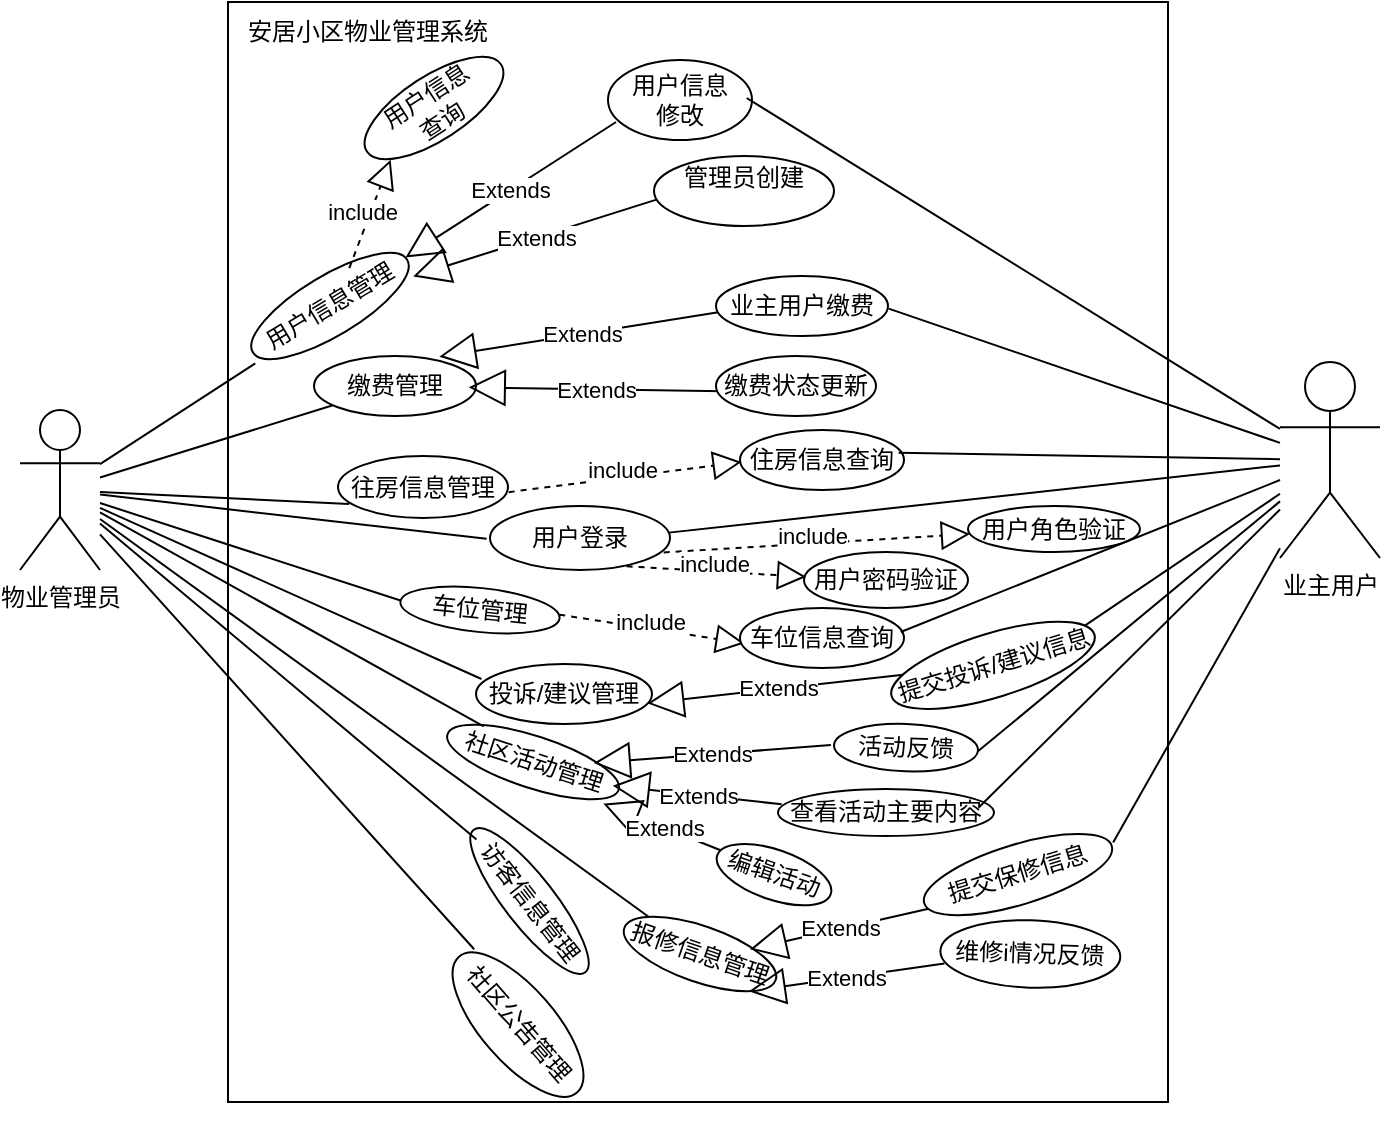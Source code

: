 <mxfile version="26.0.10" pages="4">
  <diagram id="FgQ8mwDGQy4oUYOdyk1N" name="第 1 页">
    <mxGraphModel dx="2283" dy="551" grid="1" gridSize="10" guides="1" tooltips="1" connect="0" arrows="0" fold="1" page="1" pageScale="1" pageWidth="827" pageHeight="1169" math="0" shadow="0">
      <root>
        <mxCell id="0" />
        <mxCell id="1" parent="0" />
        <mxCell id="V5HuqOW7GPtkK9C7n0fk-39" value="" style="rounded=0;whiteSpace=wrap;html=1;" parent="1" vertex="1">
          <mxGeometry x="44" y="123" width="470" height="550" as="geometry" />
        </mxCell>
        <mxCell id="Pu8cevD-rksi1UCSuTNd-2" value="用户信息管理" style="ellipse;whiteSpace=wrap;html=1;container=0;rotation=329;" parent="1" vertex="1">
          <mxGeometry x="50" y="260" width="90" height="30" as="geometry" />
        </mxCell>
        <mxCell id="Pu8cevD-rksi1UCSuTNd-4" value="往房信息管理" style="ellipse;whiteSpace=wrap;html=1;" parent="1" vertex="1">
          <mxGeometry x="99" y="350" width="85" height="31" as="geometry" />
        </mxCell>
        <mxCell id="Pu8cevD-rksi1UCSuTNd-6" value="投诉/建议管理" style="ellipse;whiteSpace=wrap;html=1;" parent="1" vertex="1">
          <mxGeometry x="168" y="454" width="88" height="30" as="geometry" />
        </mxCell>
        <mxCell id="Pu8cevD-rksi1UCSuTNd-8" value="车位管理" style="ellipse;whiteSpace=wrap;html=1;rotation=6;" parent="1" vertex="1">
          <mxGeometry x="130" y="416" width="80" height="22" as="geometry" />
        </mxCell>
        <mxCell id="Pu8cevD-rksi1UCSuTNd-10" value="社区活动管理" style="ellipse;whiteSpace=wrap;html=1;rotation=18;" parent="1" vertex="1">
          <mxGeometry x="151.55" y="490" width="90" height="26" as="geometry" />
        </mxCell>
        <mxCell id="Pu8cevD-rksi1UCSuTNd-16" value="报修信息管理" style="ellipse;whiteSpace=wrap;html=1;rotation=19;" parent="1" vertex="1">
          <mxGeometry x="240" y="585" width="80" height="28" as="geometry" />
        </mxCell>
        <mxCell id="Pu8cevD-rksi1UCSuTNd-17" value="社区公吿管理" style="ellipse;whiteSpace=wrap;html=1;rotation=49;" parent="1" vertex="1">
          <mxGeometry x="144" y="615.83" width="90" height="37" as="geometry" />
        </mxCell>
        <mxCell id="Pu8cevD-rksi1UCSuTNd-19" value="访客信息管理" style="ellipse;whiteSpace=wrap;html=1;rotation=52;" parent="1" vertex="1">
          <mxGeometry x="149.5" y="560" width="90.5" height="25" as="geometry" />
        </mxCell>
        <mxCell id="Pu8cevD-rksi1UCSuTNd-21" value="缴费管理" style="ellipse;whiteSpace=wrap;html=1;" parent="1" vertex="1">
          <mxGeometry x="87" y="300" width="81" height="30" as="geometry" />
        </mxCell>
        <mxCell id="TrmeK2xgH7zXm6A_ZlRM-1" value="业主用户" style="shape=umlActor;verticalLabelPosition=bottom;verticalAlign=top;html=1;outlineConnect=0;" parent="1" vertex="1">
          <mxGeometry x="570" y="303" width="50" height="98" as="geometry" />
        </mxCell>
        <mxCell id="TrmeK2xgH7zXm6A_ZlRM-5" value="物业管理员" style="shape=umlActor;verticalLabelPosition=bottom;verticalAlign=top;html=1;outlineConnect=0;" parent="1" vertex="1">
          <mxGeometry x="-60" y="327" width="40" height="80" as="geometry" />
        </mxCell>
        <mxCell id="TrmeK2xgH7zXm6A_ZlRM-7" value="" style="endArrow=none;html=1;rounded=0;entryX=-0.02;entryY=0.678;entryDx=0;entryDy=0;entryPerimeter=0;" parent="1" source="TrmeK2xgH7zXm6A_ZlRM-5" target="Pu8cevD-rksi1UCSuTNd-2" edge="1">
          <mxGeometry width="50" height="50" relative="1" as="geometry">
            <mxPoint x="30" y="387.505" as="sourcePoint" />
            <mxPoint x="143" y="282" as="targetPoint" />
          </mxGeometry>
        </mxCell>
        <mxCell id="TrmeK2xgH7zXm6A_ZlRM-8" value="" style="endArrow=none;html=1;rounded=0;" parent="1" source="TrmeK2xgH7zXm6A_ZlRM-5" target="Pu8cevD-rksi1UCSuTNd-21" edge="1">
          <mxGeometry width="50" height="50" relative="1" as="geometry">
            <mxPoint x="30" y="397.087" as="sourcePoint" />
            <mxPoint x="107" y="316" as="targetPoint" />
          </mxGeometry>
        </mxCell>
        <mxCell id="TrmeK2xgH7zXm6A_ZlRM-9" value="" style="endArrow=none;html=1;rounded=0;entryX=0.178;entryY=0.143;entryDx=0;entryDy=0;entryPerimeter=0;" parent="1" source="TrmeK2xgH7zXm6A_ZlRM-5" target="Pu8cevD-rksi1UCSuTNd-10" edge="1">
          <mxGeometry width="50" height="50" relative="1" as="geometry">
            <mxPoint x="30" y="407.176" as="sourcePoint" />
            <mxPoint x="117" y="326" as="targetPoint" />
          </mxGeometry>
        </mxCell>
        <mxCell id="TrmeK2xgH7zXm6A_ZlRM-10" value="" style="endArrow=none;html=1;rounded=0;entryX=0.066;entryY=0.775;entryDx=0;entryDy=0;entryPerimeter=0;" parent="1" source="TrmeK2xgH7zXm6A_ZlRM-5" target="Pu8cevD-rksi1UCSuTNd-4" edge="1">
          <mxGeometry width="50" height="50" relative="1" as="geometry">
            <mxPoint x="30" y="403" as="sourcePoint" />
            <mxPoint x="127" y="336" as="targetPoint" />
          </mxGeometry>
        </mxCell>
        <mxCell id="TrmeK2xgH7zXm6A_ZlRM-11" value="" style="endArrow=none;html=1;rounded=0;entryX=0;entryY=0.475;entryDx=0;entryDy=0;entryPerimeter=0;" parent="1" source="TrmeK2xgH7zXm6A_ZlRM-5" target="Pu8cevD-rksi1UCSuTNd-8" edge="1">
          <mxGeometry width="50" height="50" relative="1" as="geometry">
            <mxPoint x="30" y="408.905" as="sourcePoint" />
            <mxPoint x="137" y="346" as="targetPoint" />
          </mxGeometry>
        </mxCell>
        <mxCell id="TrmeK2xgH7zXm6A_ZlRM-12" value="" style="endArrow=none;html=1;rounded=0;" parent="1" source="TrmeK2xgH7zXm6A_ZlRM-5" target="Pu8cevD-rksi1UCSuTNd-16" edge="1">
          <mxGeometry width="50" height="50" relative="1" as="geometry">
            <mxPoint x="40" y="417" as="sourcePoint" />
            <mxPoint x="147" y="356" as="targetPoint" />
          </mxGeometry>
        </mxCell>
        <mxCell id="TrmeK2xgH7zXm6A_ZlRM-13" value="" style="endArrow=none;html=1;rounded=0;entryX=0.031;entryY=0.25;entryDx=0;entryDy=0;entryPerimeter=0;" parent="1" source="TrmeK2xgH7zXm6A_ZlRM-5" target="Pu8cevD-rksi1UCSuTNd-6" edge="1">
          <mxGeometry width="50" height="50" relative="1" as="geometry">
            <mxPoint x="30" y="410" as="sourcePoint" />
            <mxPoint x="157" y="366" as="targetPoint" />
          </mxGeometry>
        </mxCell>
        <mxCell id="TrmeK2xgH7zXm6A_ZlRM-15" value="" style="endArrow=none;html=1;rounded=0;entryX=0.052;entryY=0.578;entryDx=0;entryDy=0;entryPerimeter=0;" parent="1" source="TrmeK2xgH7zXm6A_ZlRM-5" target="Pu8cevD-rksi1UCSuTNd-19" edge="1">
          <mxGeometry width="50" height="50" relative="1" as="geometry">
            <mxPoint x="30" y="430.467" as="sourcePoint" />
            <mxPoint x="120" y="540" as="targetPoint" />
          </mxGeometry>
        </mxCell>
        <mxCell id="TrmeK2xgH7zXm6A_ZlRM-18" value="" style="endArrow=none;html=1;rounded=0;exitX=1.004;exitY=0.544;exitDx=0;exitDy=0;exitPerimeter=0;" parent="1" source="V5HuqOW7GPtkK9C7n0fk-7" target="TrmeK2xgH7zXm6A_ZlRM-1" edge="1">
          <mxGeometry width="50" height="50" relative="1" as="geometry">
            <mxPoint x="470" y="300" as="sourcePoint" />
            <mxPoint x="630" y="393" as="targetPoint" />
          </mxGeometry>
        </mxCell>
        <mxCell id="TrmeK2xgH7zXm6A_ZlRM-20" value="" style="endArrow=none;html=1;rounded=0;exitX=0.981;exitY=0.42;exitDx=0;exitDy=0;exitPerimeter=0;" parent="1" source="TrmeK2xgH7zXm6A_ZlRM-37" target="TrmeK2xgH7zXm6A_ZlRM-1" edge="1">
          <mxGeometry width="50" height="50" relative="1" as="geometry">
            <mxPoint x="490" y="400" as="sourcePoint" />
            <mxPoint x="650" y="413" as="targetPoint" />
          </mxGeometry>
        </mxCell>
        <mxCell id="TrmeK2xgH7zXm6A_ZlRM-21" value="" style="endArrow=none;html=1;rounded=0;exitX=0.986;exitY=0.563;exitDx=0;exitDy=0;exitPerimeter=0;" parent="1" source="V5HuqOW7GPtkK9C7n0fk-24" target="TrmeK2xgH7zXm6A_ZlRM-1" edge="1">
          <mxGeometry width="50" height="50" relative="1" as="geometry">
            <mxPoint x="510" y="480" as="sourcePoint" />
            <mxPoint x="660" y="423" as="targetPoint" />
          </mxGeometry>
        </mxCell>
        <mxCell id="TrmeK2xgH7zXm6A_ZlRM-30" value="用户信息&lt;div&gt;查询&lt;/div&gt;" style="ellipse;whiteSpace=wrap;html=1;rotation=327;" parent="1" vertex="1">
          <mxGeometry x="107" y="160" width="80" height="32" as="geometry" />
        </mxCell>
        <mxCell id="TrmeK2xgH7zXm6A_ZlRM-32" value="用户信息&lt;br&gt;&lt;div&gt;&lt;span style=&quot;color: rgba(0, 0, 0, 0); font-family: monospace; font-size: 0px; text-align: start; text-wrap-mode: nowrap; background-color: transparent;&quot;&gt;%3CmxGraphModel%3E%3Croot%3E%3CmxCell%20id%3D%220%22%2F%3E%3CmxCell%20id%3D%221%22%20parent%3D%220%22%2F%3E%3CmxCell%20id%3D%222%22%20value%3D%22%22%20style%3D%22ellipse%3BwhiteSpace%3Dwrap%3Bhtml%3D1%3B%22%20vertex%3D%221%22%20parent%3D%221%22%3E%3CmxGeometry%20x%3D%22258%22%20y%3D%22-30%22%20width%3D%2272%22%20height%3D%2240%22%20as%3D%22geometry%22%2F%3E%3C%2FmxCell%3E%3C%2Froot%3E%3C%2FmxGraphModel%3&lt;/span&gt;修改&lt;/div&gt;" style="ellipse;whiteSpace=wrap;html=1;" parent="1" vertex="1">
          <mxGeometry x="234" y="152" width="72" height="40" as="geometry" />
        </mxCell>
        <mxCell id="TrmeK2xgH7zXm6A_ZlRM-33" value="管理员创建&lt;br&gt;&lt;div&gt;&lt;span style=&quot;color: rgba(0, 0, 0, 0); font-family: monospace; font-size: 0px; text-align: start; text-wrap-mode: nowrap; background-color: transparent;&quot;&gt;%3CmxGraphModel%3E%3Croot%3E%3CmxCell%20id%3D%220%22%2F%3E%3CmxCell%20id%3D%221%22%20parent%3D%220%22%2F%3E%3CmxCell%20id%3D%222%22%20value%3D%22%22%20style%3D%22ellipse%3BwhiteSpace%3Dwrap%3Bhtml%3D1%3B%22%20vertex%3D%221%22%20parent%3D%221%22%3E%3CmxGeometry%20x%3D%22258%22%20y%3D%22-30%22%20width%3D%2272%22%20height%3D%2240%22%20as%3D%22geometry%22%2F%3E%3C%2FmxCell%3E%3C%2Froot%3E%3C%2FmxGraphModel%3E&lt;/span&gt;&lt;/div&gt;" style="ellipse;whiteSpace=wrap;html=1;" parent="1" vertex="1">
          <mxGeometry x="257" y="200" width="90" height="35" as="geometry" />
        </mxCell>
        <mxCell id="TrmeK2xgH7zXm6A_ZlRM-36" value="" style="endArrow=none;html=1;rounded=0;exitX=0.024;exitY=0.278;exitDx=0;exitDy=0;exitPerimeter=0;" parent="1" source="Pu8cevD-rksi1UCSuTNd-17" target="TrmeK2xgH7zXm6A_ZlRM-5" edge="1">
          <mxGeometry width="50" height="50" relative="1" as="geometry">
            <mxPoint x="70" y="508" as="sourcePoint" />
            <mxPoint x="10" y="470" as="targetPoint" />
          </mxGeometry>
        </mxCell>
        <mxCell id="TrmeK2xgH7zXm6A_ZlRM-37" value="用户登录" style="ellipse;whiteSpace=wrap;html=1;" parent="1" vertex="1">
          <mxGeometry x="175" y="375" width="90" height="32" as="geometry" />
        </mxCell>
        <mxCell id="TrmeK2xgH7zXm6A_ZlRM-38" value="" style="endArrow=none;html=1;rounded=0;entryX=-0.019;entryY=0.513;entryDx=0;entryDy=0;entryPerimeter=0;" parent="1" source="TrmeK2xgH7zXm6A_ZlRM-5" target="TrmeK2xgH7zXm6A_ZlRM-37" edge="1">
          <mxGeometry width="50" height="50" relative="1" as="geometry">
            <mxPoint x="380" y="380" as="sourcePoint" />
            <mxPoint x="430" y="330" as="targetPoint" />
          </mxGeometry>
        </mxCell>
        <mxCell id="TrmeK2xgH7zXm6A_ZlRM-40" value="Extends" style="endArrow=block;endSize=16;endFill=0;html=1;rounded=0;entryX=0.774;entryY=0.011;entryDx=0;entryDy=0;entryPerimeter=0;exitX=0.05;exitY=0.589;exitDx=0;exitDy=0;exitPerimeter=0;" parent="1" source="V5HuqOW7GPtkK9C7n0fk-7" target="Pu8cevD-rksi1UCSuTNd-21" edge="1">
          <mxGeometry width="160" relative="1" as="geometry">
            <mxPoint x="240" y="280" as="sourcePoint" />
            <mxPoint x="369.68" y="297" as="targetPoint" />
            <Array as="points" />
          </mxGeometry>
        </mxCell>
        <mxCell id="V5HuqOW7GPtkK9C7n0fk-1" value="Extends" style="endArrow=block;endSize=16;endFill=0;html=1;rounded=0;exitX=0.018;exitY=0.619;exitDx=0;exitDy=0;exitPerimeter=0;entryX=0.981;entryY=0.792;entryDx=0;entryDy=0;entryPerimeter=0;" parent="1" source="TrmeK2xgH7zXm6A_ZlRM-33" target="Pu8cevD-rksi1UCSuTNd-2" edge="1">
          <mxGeometry width="160" relative="1" as="geometry">
            <mxPoint x="210" y="360" as="sourcePoint" />
            <mxPoint x="370" y="360" as="targetPoint" />
          </mxGeometry>
        </mxCell>
        <mxCell id="V5HuqOW7GPtkK9C7n0fk-2" value="Extends" style="endArrow=block;endSize=16;endFill=0;html=1;rounded=0;exitX=0.056;exitY=0.775;exitDx=0;exitDy=0;exitPerimeter=0;" parent="1" source="TrmeK2xgH7zXm6A_ZlRM-32" target="Pu8cevD-rksi1UCSuTNd-2" edge="1">
          <mxGeometry width="160" relative="1" as="geometry">
            <mxPoint x="294" y="240" as="sourcePoint" />
            <mxPoint x="194" y="250" as="targetPoint" />
          </mxGeometry>
        </mxCell>
        <mxCell id="V5HuqOW7GPtkK9C7n0fk-3" value="" style="endArrow=block;dashed=1;endFill=0;endSize=12;html=1;rounded=0;exitX=0.7;exitY=0.125;exitDx=0;exitDy=0;exitPerimeter=0;entryX=0.097;entryY=0.808;entryDx=0;entryDy=0;entryPerimeter=0;" parent="1" source="Pu8cevD-rksi1UCSuTNd-2" target="TrmeK2xgH7zXm6A_ZlRM-30" edge="1">
          <mxGeometry width="160" relative="1" as="geometry">
            <mxPoint x="290" y="360" as="sourcePoint" />
            <mxPoint x="450" y="360" as="targetPoint" />
          </mxGeometry>
        </mxCell>
        <mxCell id="V5HuqOW7GPtkK9C7n0fk-4" value="include" style="edgeLabel;html=1;align=center;verticalAlign=middle;resizable=0;points=[];" parent="V5HuqOW7GPtkK9C7n0fk-3" vertex="1" connectable="0">
          <mxGeometry x="-0.027" y="4" relative="1" as="geometry">
            <mxPoint as="offset" />
          </mxGeometry>
        </mxCell>
        <mxCell id="V5HuqOW7GPtkK9C7n0fk-5" value="Extends" style="endArrow=block;endSize=16;endFill=0;html=1;rounded=0;exitX=0.046;exitY=0.589;exitDx=0;exitDy=0;exitPerimeter=0;entryX=0.955;entryY=0.522;entryDx=0;entryDy=0;entryPerimeter=0;" parent="1" source="V5HuqOW7GPtkK9C7n0fk-6" target="Pu8cevD-rksi1UCSuTNd-21" edge="1">
          <mxGeometry width="160" relative="1" as="geometry">
            <mxPoint x="269" y="317" as="sourcePoint" />
            <mxPoint x="380" y="330" as="targetPoint" />
            <Array as="points" />
          </mxGeometry>
        </mxCell>
        <mxCell id="V5HuqOW7GPtkK9C7n0fk-6" value="缴费状态更新" style="ellipse;whiteSpace=wrap;html=1;" parent="1" vertex="1">
          <mxGeometry x="288" y="300" width="80" height="30" as="geometry" />
        </mxCell>
        <mxCell id="V5HuqOW7GPtkK9C7n0fk-7" value="业主用户缴费" style="ellipse;whiteSpace=wrap;html=1;" parent="1" vertex="1">
          <mxGeometry x="288" y="260" width="86" height="30" as="geometry" />
        </mxCell>
        <mxCell id="V5HuqOW7GPtkK9C7n0fk-9" value="住房信息查询" style="ellipse;whiteSpace=wrap;html=1;" parent="1" vertex="1">
          <mxGeometry x="300" y="337" width="82" height="30" as="geometry" />
        </mxCell>
        <mxCell id="V5HuqOW7GPtkK9C7n0fk-10" value="" style="endArrow=block;dashed=1;endFill=0;endSize=12;html=1;rounded=0;exitX=1.004;exitY=0.583;exitDx=0;exitDy=0;exitPerimeter=0;entryX=0.01;entryY=0.533;entryDx=0;entryDy=0;entryPerimeter=0;" parent="1" source="Pu8cevD-rksi1UCSuTNd-4" target="V5HuqOW7GPtkK9C7n0fk-9" edge="1">
          <mxGeometry width="160" relative="1" as="geometry">
            <mxPoint x="179" y="255" as="sourcePoint" />
            <mxPoint x="249" y="182" as="targetPoint" />
          </mxGeometry>
        </mxCell>
        <mxCell id="V5HuqOW7GPtkK9C7n0fk-11" value="include" style="edgeLabel;html=1;align=center;verticalAlign=middle;resizable=0;points=[];" parent="V5HuqOW7GPtkK9C7n0fk-10" vertex="1" connectable="0">
          <mxGeometry x="-0.027" y="4" relative="1" as="geometry">
            <mxPoint as="offset" />
          </mxGeometry>
        </mxCell>
        <mxCell id="V5HuqOW7GPtkK9C7n0fk-12" value="" style="endArrow=block;dashed=1;endFill=0;endSize=12;html=1;rounded=0;exitX=0.965;exitY=0.725;exitDx=0;exitDy=0;exitPerimeter=0;" parent="1" source="TrmeK2xgH7zXm6A_ZlRM-37" target="V5HuqOW7GPtkK9C7n0fk-14" edge="1">
          <mxGeometry width="160" relative="1" as="geometry">
            <mxPoint x="320" y="370" as="sourcePoint" />
            <mxPoint x="370" y="480" as="targetPoint" />
          </mxGeometry>
        </mxCell>
        <mxCell id="V5HuqOW7GPtkK9C7n0fk-13" value="include" style="edgeLabel;html=1;align=center;verticalAlign=middle;resizable=0;points=[];" parent="V5HuqOW7GPtkK9C7n0fk-12" vertex="1" connectable="0">
          <mxGeometry x="-0.027" y="4" relative="1" as="geometry">
            <mxPoint as="offset" />
          </mxGeometry>
        </mxCell>
        <mxCell id="V5HuqOW7GPtkK9C7n0fk-14" value="用户角色验证" style="ellipse;whiteSpace=wrap;html=1;" parent="1" vertex="1">
          <mxGeometry x="414" y="375" width="86" height="23" as="geometry" />
        </mxCell>
        <mxCell id="V5HuqOW7GPtkK9C7n0fk-15" value="用户密码验证" style="ellipse;whiteSpace=wrap;html=1;" parent="1" vertex="1">
          <mxGeometry x="332" y="398" width="82" height="28" as="geometry" />
        </mxCell>
        <mxCell id="V5HuqOW7GPtkK9C7n0fk-16" value="" style="endArrow=block;dashed=1;endFill=0;endSize=12;html=1;rounded=0;exitX=0.759;exitY=0.942;exitDx=0;exitDy=0;exitPerimeter=0;entryX=0.013;entryY=0.444;entryDx=0;entryDy=0;entryPerimeter=0;" parent="1" source="TrmeK2xgH7zXm6A_ZlRM-37" target="V5HuqOW7GPtkK9C7n0fk-15" edge="1">
          <mxGeometry width="160" relative="1" as="geometry">
            <mxPoint x="378" y="407" as="sourcePoint" />
            <mxPoint x="400" y="460" as="targetPoint" />
          </mxGeometry>
        </mxCell>
        <mxCell id="V5HuqOW7GPtkK9C7n0fk-17" value="include" style="edgeLabel;html=1;align=center;verticalAlign=middle;resizable=0;points=[];" parent="V5HuqOW7GPtkK9C7n0fk-16" vertex="1" connectable="0">
          <mxGeometry x="-0.027" y="4" relative="1" as="geometry">
            <mxPoint as="offset" />
          </mxGeometry>
        </mxCell>
        <mxCell id="V5HuqOW7GPtkK9C7n0fk-18" value="" style="endArrow=none;html=1;rounded=0;exitX=0.963;exitY=0.475;exitDx=0;exitDy=0;exitPerimeter=0;" parent="1" source="TrmeK2xgH7zXm6A_ZlRM-32" target="TrmeK2xgH7zXm6A_ZlRM-1" edge="1">
          <mxGeometry width="50" height="50" relative="1" as="geometry">
            <mxPoint x="350" y="340" as="sourcePoint" />
            <mxPoint x="400" y="290" as="targetPoint" />
          </mxGeometry>
        </mxCell>
        <mxCell id="V5HuqOW7GPtkK9C7n0fk-19" value="Extends" style="endArrow=block;endSize=16;endFill=0;html=1;rounded=0;entryX=0.942;entryY=0.843;entryDx=0;entryDy=0;entryPerimeter=0;exitX=0.064;exitY=0.392;exitDx=0;exitDy=0;exitPerimeter=0;" parent="1" source="V5HuqOW7GPtkK9C7n0fk-20" target="Pu8cevD-rksi1UCSuTNd-10" edge="1">
          <mxGeometry width="160" relative="1" as="geometry">
            <mxPoint x="310" y="550" as="sourcePoint" />
            <mxPoint x="162" y="326" as="targetPoint" />
            <Array as="points" />
          </mxGeometry>
        </mxCell>
        <mxCell id="V5HuqOW7GPtkK9C7n0fk-20" value="编辑活动" style="ellipse;whiteSpace=wrap;html=1;rotation=19;" parent="1" vertex="1">
          <mxGeometry x="287" y="546.83" width="60" height="25" as="geometry" />
        </mxCell>
        <mxCell id="V5HuqOW7GPtkK9C7n0fk-21" value="Extends" style="endArrow=block;endSize=16;endFill=0;html=1;rounded=0;entryX=0.962;entryY=0.462;entryDx=0;entryDy=0;entryPerimeter=0;exitX=0.017;exitY=0.325;exitDx=0;exitDy=0;exitPerimeter=0;" parent="1" source="V5HuqOW7GPtkK9C7n0fk-22" target="Pu8cevD-rksi1UCSuTNd-10" edge="1">
          <mxGeometry width="160" relative="1" as="geometry">
            <mxPoint x="310" y="572" as="sourcePoint" />
            <mxPoint x="234" y="597" as="targetPoint" />
            <Array as="points" />
          </mxGeometry>
        </mxCell>
        <mxCell id="V5HuqOW7GPtkK9C7n0fk-22" value="查看活动主要内容" style="ellipse;whiteSpace=wrap;html=1;" parent="1" vertex="1">
          <mxGeometry x="319" y="516.5" width="108" height="23.5" as="geometry" />
        </mxCell>
        <mxCell id="V5HuqOW7GPtkK9C7n0fk-23" value="Extends" style="endArrow=block;endSize=16;endFill=0;html=1;rounded=0;entryX=0.822;entryY=0.159;entryDx=0;entryDy=0;entryPerimeter=0;exitX=-0.022;exitY=0.5;exitDx=0;exitDy=0;exitPerimeter=0;" parent="1" source="V5HuqOW7GPtkK9C7n0fk-24" target="Pu8cevD-rksi1UCSuTNd-10" edge="1">
          <mxGeometry width="160" relative="1" as="geometry">
            <mxPoint x="330" y="550" as="sourcePoint" />
            <mxPoint x="241" y="582" as="targetPoint" />
            <Array as="points" />
          </mxGeometry>
        </mxCell>
        <mxCell id="V5HuqOW7GPtkK9C7n0fk-24" value="活动反馈" style="ellipse;whiteSpace=wrap;html=1;rotation=2;" parent="1" vertex="1">
          <mxGeometry x="347" y="484" width="72" height="23.67" as="geometry" />
        </mxCell>
        <mxCell id="V5HuqOW7GPtkK9C7n0fk-25" value="" style="endArrow=none;html=1;rounded=0;exitX=0.967;exitY=0.378;exitDx=0;exitDy=0;exitPerimeter=0;" parent="1" source="V5HuqOW7GPtkK9C7n0fk-9" target="TrmeK2xgH7zXm6A_ZlRM-1" edge="1">
          <mxGeometry width="50" height="50" relative="1" as="geometry">
            <mxPoint x="338" y="286" as="sourcePoint" />
            <mxPoint x="690" y="406" as="targetPoint" />
          </mxGeometry>
        </mxCell>
        <mxCell id="V5HuqOW7GPtkK9C7n0fk-26" value="" style="endArrow=block;dashed=1;endFill=0;endSize=12;html=1;rounded=0;exitX=0.996;exitY=0.417;exitDx=0;exitDy=0;exitPerimeter=0;entryX=0.028;entryY=0.589;entryDx=0;entryDy=0;entryPerimeter=0;" parent="1" source="Pu8cevD-rksi1UCSuTNd-8" target="V5HuqOW7GPtkK9C7n0fk-28" edge="1">
          <mxGeometry width="160" relative="1" as="geometry">
            <mxPoint x="194" y="378" as="sourcePoint" />
            <mxPoint x="272" y="430" as="targetPoint" />
          </mxGeometry>
        </mxCell>
        <mxCell id="V5HuqOW7GPtkK9C7n0fk-27" value="include" style="edgeLabel;html=1;align=center;verticalAlign=middle;resizable=0;points=[];" parent="V5HuqOW7GPtkK9C7n0fk-26" vertex="1" connectable="0">
          <mxGeometry x="-0.027" y="4" relative="1" as="geometry">
            <mxPoint as="offset" />
          </mxGeometry>
        </mxCell>
        <mxCell id="V5HuqOW7GPtkK9C7n0fk-28" value="车位信息查询" style="ellipse;whiteSpace=wrap;html=1;" parent="1" vertex="1">
          <mxGeometry x="300" y="426" width="82" height="30" as="geometry" />
        </mxCell>
        <mxCell id="V5HuqOW7GPtkK9C7n0fk-29" value="" style="endArrow=none;html=1;rounded=0;exitX=0.98;exitY=0.4;exitDx=0;exitDy=0;exitPerimeter=0;" parent="1" source="V5HuqOW7GPtkK9C7n0fk-28" target="TrmeK2xgH7zXm6A_ZlRM-1" edge="1">
          <mxGeometry width="50" height="50" relative="1" as="geometry">
            <mxPoint x="380" y="440" as="sourcePoint" />
            <mxPoint x="400" y="400" as="targetPoint" />
          </mxGeometry>
        </mxCell>
        <mxCell id="V5HuqOW7GPtkK9C7n0fk-30" value="Extends" style="endArrow=block;endSize=16;endFill=0;html=1;rounded=0;entryX=0.973;entryY=0.656;entryDx=0;entryDy=0;entryPerimeter=0;exitX=0.103;exitY=0.244;exitDx=0;exitDy=0;exitPerimeter=0;" parent="1" source="V5HuqOW7GPtkK9C7n0fk-31" target="Pu8cevD-rksi1UCSuTNd-6" edge="1">
          <mxGeometry x="-0.007" width="160" relative="1" as="geometry">
            <mxPoint x="360" y="484" as="sourcePoint" />
            <mxPoint x="162" y="326" as="targetPoint" />
            <Array as="points" />
            <mxPoint as="offset" />
          </mxGeometry>
        </mxCell>
        <mxCell id="V5HuqOW7GPtkK9C7n0fk-31" value="提交投诉/建议信息" style="ellipse;whiteSpace=wrap;html=1;rotation=343;" parent="1" vertex="1">
          <mxGeometry x="373.5" y="438.67" width="106" height="32" as="geometry" />
        </mxCell>
        <mxCell id="V5HuqOW7GPtkK9C7n0fk-32" value="" style="endArrow=none;html=1;rounded=0;exitX=0.969;exitY=0.327;exitDx=0;exitDy=0;exitPerimeter=0;" parent="1" source="V5HuqOW7GPtkK9C7n0fk-31" target="TrmeK2xgH7zXm6A_ZlRM-1" edge="1">
          <mxGeometry width="50" height="50" relative="1" as="geometry">
            <mxPoint x="350" y="440" as="sourcePoint" />
            <mxPoint x="400" y="390" as="targetPoint" />
          </mxGeometry>
        </mxCell>
        <mxCell id="V5HuqOW7GPtkK9C7n0fk-33" value="Extends" style="endArrow=block;endSize=16;endFill=0;html=1;rounded=0;entryX=0.786;entryY=0.131;entryDx=0;entryDy=0;entryPerimeter=0;exitX=0.013;exitY=0.607;exitDx=0;exitDy=0;exitPerimeter=0;" parent="1" source="V5HuqOW7GPtkK9C7n0fk-34" target="Pu8cevD-rksi1UCSuTNd-16" edge="1">
          <mxGeometry x="-0.007" width="160" relative="1" as="geometry">
            <mxPoint x="420" y="610" as="sourcePoint" />
            <mxPoint x="264" y="484" as="targetPoint" />
            <Array as="points" />
            <mxPoint as="offset" />
          </mxGeometry>
        </mxCell>
        <mxCell id="V5HuqOW7GPtkK9C7n0fk-34" value="提交保修信息" style="ellipse;whiteSpace=wrap;html=1;rotation=343;" parent="1" vertex="1">
          <mxGeometry x="390" y="544.33" width="98" height="30" as="geometry" />
        </mxCell>
        <mxCell id="V5HuqOW7GPtkK9C7n0fk-35" value="" style="endArrow=none;html=1;rounded=0;exitX=1.012;exitY=0.451;exitDx=0;exitDy=0;exitPerimeter=0;" parent="1" source="V5HuqOW7GPtkK9C7n0fk-34" target="TrmeK2xgH7zXm6A_ZlRM-1" edge="1">
          <mxGeometry width="50" height="50" relative="1" as="geometry">
            <mxPoint x="350" y="580" as="sourcePoint" />
            <mxPoint x="400" y="530" as="targetPoint" />
          </mxGeometry>
        </mxCell>
        <mxCell id="V5HuqOW7GPtkK9C7n0fk-36" value="" style="endArrow=none;html=1;rounded=0;exitX=0.928;exitY=0.4;exitDx=0;exitDy=0;exitPerimeter=0;" parent="1" source="V5HuqOW7GPtkK9C7n0fk-22" target="TrmeK2xgH7zXm6A_ZlRM-1" edge="1">
          <mxGeometry width="50" height="50" relative="1" as="geometry">
            <mxPoint x="441" y="520" as="sourcePoint" />
            <mxPoint x="630" y="369" as="targetPoint" />
          </mxGeometry>
        </mxCell>
        <mxCell id="V5HuqOW7GPtkK9C7n0fk-37" value="Extends" style="endArrow=block;endSize=16;endFill=0;html=1;rounded=0;entryX=0.864;entryY=0.847;entryDx=0;entryDy=0;entryPerimeter=0;exitX=0.025;exitY=0.684;exitDx=0;exitDy=0;exitPerimeter=0;" parent="1" source="V5HuqOW7GPtkK9C7n0fk-38" target="Pu8cevD-rksi1UCSuTNd-16" edge="1">
          <mxGeometry width="160" relative="1" as="geometry">
            <mxPoint x="390" y="620" as="sourcePoint" />
            <mxPoint x="237" y="514" as="targetPoint" />
            <Array as="points" />
          </mxGeometry>
        </mxCell>
        <mxCell id="V5HuqOW7GPtkK9C7n0fk-38" value="维修i情况反馈" style="ellipse;whiteSpace=wrap;html=1;rotation=2;" parent="1" vertex="1">
          <mxGeometry x="400.17" y="582.16" width="90" height="33.67" as="geometry" />
        </mxCell>
        <mxCell id="V5HuqOW7GPtkK9C7n0fk-40" value="安居小区物业管理系统" style="text;html=1;align=center;verticalAlign=middle;whiteSpace=wrap;rounded=0;" parent="1" vertex="1">
          <mxGeometry x="44" y="123" width="140" height="30" as="geometry" />
        </mxCell>
      </root>
    </mxGraphModel>
  </diagram>
  <diagram id="pevYXZwzN4fcCIlQnqPq" name="第 2 页">
    <mxGraphModel dx="925" dy="551" grid="1" gridSize="10" guides="1" tooltips="1" connect="1" arrows="1" fold="1" page="1" pageScale="1" pageWidth="827" pageHeight="1169" math="0" shadow="0">
      <root>
        <mxCell id="0" />
        <mxCell id="1" parent="0" />
        <mxCell id="2PUcqxX1mQVN-BTNLp6p-2" value="" style="rounded=1;whiteSpace=wrap;html=1;strokeWidth=1;glass=0;fillColor=#fff2cc;strokeColor=#d6b656;" parent="1" vertex="1">
          <mxGeometry x="40" y="150" width="770" height="770" as="geometry" />
        </mxCell>
        <mxCell id="2PUcqxX1mQVN-BTNLp6p-3" value="" style="rounded=1;whiteSpace=wrap;html=1;fillColor=#dae8fc;strokeColor=#6c8ebf;align=right;" parent="1" vertex="1">
          <mxGeometry x="80" y="780" width="690" height="100" as="geometry" />
        </mxCell>
        <mxCell id="2PUcqxX1mQVN-BTNLp6p-4" value="&lt;b style=&quot;forced-color-adjust: none; font-family: Helvetica; font-size: 21px; font-style: normal; font-variant-ligatures: normal; font-variant-caps: normal; letter-spacing: normal; orphans: 2; text-align: center; text-indent: 0px; text-transform: none; widows: 2; word-spacing: 0px; -webkit-text-stroke-width: 0px; white-space: normal; text-decoration-thickness: initial; text-decoration-style: initial; text-decoration-color: initial;&quot;&gt;windows11&lt;/b&gt;" style="rounded=1;whiteSpace=wrap;html=1;fillColor=#d5e8d4;strokeColor=#82b366;fontColor=default;labelBackgroundColor=none;" parent="1" vertex="1">
          <mxGeometry x="90" y="820" width="120" height="50" as="geometry" />
        </mxCell>
        <mxCell id="2PUcqxX1mQVN-BTNLp6p-5" value="&lt;b style=&quot;forced-color-adjust: none; color: rgb(0, 0, 0); font-family: Helvetica; font-size: 21px; font-style: normal; font-variant-ligatures: normal; font-variant-caps: normal; letter-spacing: normal; orphans: 2; text-align: center; text-indent: 0px; text-transform: none; widows: 2; word-spacing: 0px; -webkit-text-stroke-width: 0px; white-space: normal; text-decoration-thickness: initial; text-decoration-style: initial; text-decoration-color: initial;&quot;&gt;jdk1.8&lt;/b&gt;" style="rounded=1;whiteSpace=wrap;html=1;fillColor=#d5e8d4;strokeColor=#82b366;labelBackgroundColor=none;" parent="1" vertex="1">
          <mxGeometry x="230" y="820" width="100" height="50" as="geometry" />
        </mxCell>
        <mxCell id="2PUcqxX1mQVN-BTNLp6p-7" value="&lt;b style=&quot;font-size: 21px;&quot;&gt;SpringBoot3&lt;/b&gt;" style="rounded=1;whiteSpace=wrap;html=1;fillColor=#d5e8d4;strokeColor=#82b366;" parent="1" vertex="1">
          <mxGeometry x="349" y="820" width="141" height="50" as="geometry" />
        </mxCell>
        <mxCell id="2PUcqxX1mQVN-BTNLp6p-8" value="&lt;span style=&quot;font-size: 21px;&quot;&gt;&lt;b&gt;vue2&lt;/b&gt;&lt;/span&gt;" style="rounded=1;whiteSpace=wrap;html=1;fillColor=#d5e8d4;strokeColor=#82b366;" parent="1" vertex="1">
          <mxGeometry x="500" y="820" width="130" height="50" as="geometry" />
        </mxCell>
        <mxCell id="2PUcqxX1mQVN-BTNLp6p-11" value="&lt;span style=&quot;font-size: 21px;&quot;&gt;&lt;b&gt;nodejs&lt;/b&gt;&lt;/span&gt;" style="rounded=1;whiteSpace=wrap;html=1;fillColor=#d5e8d4;strokeColor=#82b366;" parent="1" vertex="1">
          <mxGeometry x="640" y="820" width="110" height="50" as="geometry" />
        </mxCell>
        <mxCell id="2PUcqxX1mQVN-BTNLp6p-12" value="&lt;b&gt;&lt;font style=&quot;font-size: 21px;&quot;&gt;运行环境&lt;/font&gt;&lt;/b&gt;" style="text;html=1;align=center;verticalAlign=middle;whiteSpace=wrap;rounded=0;" parent="1" vertex="1">
          <mxGeometry x="329" y="790" width="171" height="30" as="geometry" />
        </mxCell>
        <mxCell id="2PUcqxX1mQVN-BTNLp6p-13" value="" style="rounded=1;whiteSpace=wrap;html=1;fillColor=#dae8fc;strokeColor=#6c8ebf;align=right;" parent="1" vertex="1">
          <mxGeometry x="80" y="660" width="690" height="100" as="geometry" />
        </mxCell>
        <mxCell id="2PUcqxX1mQVN-BTNLp6p-14" value="&lt;span style=&quot;font-size: 21px;&quot;&gt;&lt;b&gt;数据库&lt;/b&gt;&lt;/span&gt;" style="text;html=1;align=center;verticalAlign=middle;whiteSpace=wrap;rounded=0;" parent="1" vertex="1">
          <mxGeometry x="328" y="660" width="171" height="30" as="geometry" />
        </mxCell>
        <mxCell id="2PUcqxX1mQVN-BTNLp6p-15" value="&lt;b&gt;&lt;font style=&quot;font-size: 16px;&quot;&gt;MySQL&lt;/font&gt;&lt;/b&gt;" style="strokeWidth=2;html=1;shape=mxgraph.flowchart.direct_data;whiteSpace=wrap;fillColor=#f8cecc;strokeColor=#b85450;" parent="1" vertex="1">
          <mxGeometry x="350" y="690" width="130" height="60" as="geometry" />
        </mxCell>
        <mxCell id="2PUcqxX1mQVN-BTNLp6p-17" value="" style="rounded=1;whiteSpace=wrap;html=1;fillColor=#dae8fc;strokeColor=#6c8ebf;align=right;" parent="1" vertex="1">
          <mxGeometry x="80" y="535" width="690" height="100" as="geometry" />
        </mxCell>
        <mxCell id="2PUcqxX1mQVN-BTNLp6p-18" value="&lt;span style=&quot;font-size: 21px;&quot;&gt;&lt;b&gt;数据层&lt;/b&gt;&lt;/span&gt;" style="text;html=1;align=center;verticalAlign=middle;whiteSpace=wrap;rounded=0;" parent="1" vertex="1">
          <mxGeometry x="328" y="535" width="171" height="30" as="geometry" />
        </mxCell>
      </root>
    </mxGraphModel>
  </diagram>
  <diagram id="QnoTzhfCDvD9vIIeVuJ7" name="第 3 页">
    <mxGraphModel grid="1" page="1" gridSize="10" guides="1" tooltips="1" connect="1" arrows="1" fold="1" pageScale="1" pageWidth="827" pageHeight="1169" math="0" shadow="0">
      <root>
        <mxCell id="0" />
        <mxCell id="1" parent="0" />
        <mxCell id="wR9wnaRVVI9A08VXIo4m-4" style="edgeStyle=orthogonalEdgeStyle;rounded=0;orthogonalLoop=1;jettySize=auto;html=1;exitX=0.5;exitY=1;exitDx=0;exitDy=0;entryX=0.5;entryY=0;entryDx=0;entryDy=0;" parent="1" source="wR9wnaRVVI9A08VXIo4m-2" target="wR9wnaRVVI9A08VXIo4m-19" edge="1">
          <mxGeometry relative="1" as="geometry">
            <mxPoint x="413" y="190" as="targetPoint" />
            <mxPoint x="348" y="140" as="sourcePoint" />
          </mxGeometry>
        </mxCell>
        <mxCell id="wR9wnaRVVI9A08VXIo4m-6" style="edgeStyle=orthogonalEdgeStyle;rounded=0;orthogonalLoop=1;jettySize=auto;html=1;exitX=0.5;exitY=1;exitDx=0;exitDy=0;" parent="1" source="wR9wnaRVVI9A08VXIo4m-2" edge="1">
          <mxGeometry relative="1" as="geometry">
            <mxPoint x="345" y="190" as="targetPoint" />
            <Array as="points">
              <mxPoint x="414" y="150" />
              <mxPoint x="346" y="150" />
            </Array>
          </mxGeometry>
        </mxCell>
        <mxCell id="wR9wnaRVVI9A08VXIo4m-7" style="edgeStyle=orthogonalEdgeStyle;rounded=0;orthogonalLoop=1;jettySize=auto;html=1;exitX=0.5;exitY=1;exitDx=0;exitDy=0;entryX=0.5;entryY=0;entryDx=0;entryDy=0;" parent="1" source="wR9wnaRVVI9A08VXIo4m-2" target="wR9wnaRVVI9A08VXIo4m-20" edge="1">
          <mxGeometry relative="1" as="geometry">
            <mxPoint x="480" y="190" as="targetPoint" />
          </mxGeometry>
        </mxCell>
        <mxCell id="wR9wnaRVVI9A08VXIo4m-8" style="edgeStyle=orthogonalEdgeStyle;rounded=0;orthogonalLoop=1;jettySize=auto;html=1;exitX=0.5;exitY=1;exitDx=0;exitDy=0;entryX=0.5;entryY=0;entryDx=0;entryDy=0;" parent="1" source="wR9wnaRVVI9A08VXIo4m-2" target="wR9wnaRVVI9A08VXIo4m-17" edge="1">
          <mxGeometry relative="1" as="geometry">
            <mxPoint x="210" y="190" as="targetPoint" />
          </mxGeometry>
        </mxCell>
        <mxCell id="wR9wnaRVVI9A08VXIo4m-9" style="edgeStyle=orthogonalEdgeStyle;rounded=0;orthogonalLoop=1;jettySize=auto;html=1;exitX=0.5;exitY=1;exitDx=0;exitDy=0;entryX=0.5;entryY=0;entryDx=0;entryDy=0;" parent="1" source="wR9wnaRVVI9A08VXIo4m-2" target="wR9wnaRVVI9A08VXIo4m-21" edge="1">
          <mxGeometry relative="1" as="geometry">
            <mxPoint x="550" y="190" as="targetPoint" />
          </mxGeometry>
        </mxCell>
        <mxCell id="wR9wnaRVVI9A08VXIo4m-11" style="edgeStyle=orthogonalEdgeStyle;rounded=0;orthogonalLoop=1;jettySize=auto;html=1;exitX=0.5;exitY=1;exitDx=0;exitDy=0;entryX=0.5;entryY=0;entryDx=0;entryDy=0;" parent="1" source="wR9wnaRVVI9A08VXIo4m-2" target="wR9wnaRVVI9A08VXIo4m-22" edge="1">
          <mxGeometry relative="1" as="geometry">
            <mxPoint x="615" y="189" as="targetPoint" />
          </mxGeometry>
        </mxCell>
        <mxCell id="wR9wnaRVVI9A08VXIo4m-12" style="edgeStyle=orthogonalEdgeStyle;rounded=0;orthogonalLoop=1;jettySize=auto;html=1;exitX=0.5;exitY=1;exitDx=0;exitDy=0;entryX=0.5;entryY=0;entryDx=0;entryDy=0;" parent="1" source="wR9wnaRVVI9A08VXIo4m-2" target="wR9wnaRVVI9A08VXIo4m-14" edge="1">
          <mxGeometry relative="1" as="geometry">
            <mxPoint x="80" y="190" as="targetPoint" />
          </mxGeometry>
        </mxCell>
        <mxCell id="wR9wnaRVVI9A08VXIo4m-13" style="edgeStyle=orthogonalEdgeStyle;rounded=0;orthogonalLoop=1;jettySize=auto;html=1;exitX=0.5;exitY=1;exitDx=0;exitDy=0;entryX=0.6;entryY=-0.002;entryDx=0;entryDy=0;entryPerimeter=0;" parent="1" source="wR9wnaRVVI9A08VXIo4m-2" target="wR9wnaRVVI9A08VXIo4m-23" edge="1">
          <mxGeometry relative="1" as="geometry">
            <mxPoint x="690" y="190" as="targetPoint" />
          </mxGeometry>
        </mxCell>
        <mxCell id="OLqggBXHGHLX74mqF4cw-3" style="edgeStyle=orthogonalEdgeStyle;rounded=0;orthogonalLoop=1;jettySize=auto;html=1;exitX=0.5;exitY=1;exitDx=0;exitDy=0;entryX=0.5;entryY=0;entryDx=0;entryDy=0;" parent="1" source="wR9wnaRVVI9A08VXIo4m-2" target="OLqggBXHGHLX74mqF4cw-2" edge="1">
          <mxGeometry relative="1" as="geometry" />
        </mxCell>
        <mxCell id="wR9wnaRVVI9A08VXIo4m-2" value="&lt;font style=&quot;font-size: 15px;&quot;&gt;安居小区物业管理系统&lt;/font&gt;" style="rounded=0;whiteSpace=wrap;html=1;" parent="1" vertex="1">
          <mxGeometry x="336" y="70" width="156" height="40" as="geometry" />
        </mxCell>
        <mxCell id="wR9wnaRVVI9A08VXIo4m-14" value="" style="rounded=0;whiteSpace=wrap;html=1;align=left;" parent="1" vertex="1">
          <mxGeometry x="30" y="190" width="60" height="160" as="geometry" />
        </mxCell>
        <mxCell id="wR9wnaRVVI9A08VXIo4m-16" value="" style="rounded=0;whiteSpace=wrap;html=1;" parent="1" vertex="1">
          <mxGeometry x="110" y="190" width="70" height="160" as="geometry" />
        </mxCell>
        <mxCell id="wR9wnaRVVI9A08VXIo4m-17" value="" style="rounded=0;whiteSpace=wrap;html=1;" parent="1" vertex="1">
          <mxGeometry x="200" y="190" width="70" height="160" as="geometry" />
        </mxCell>
        <mxCell id="wR9wnaRVVI9A08VXIo4m-18" value="" style="rounded=0;whiteSpace=wrap;html=1;" parent="1" vertex="1">
          <mxGeometry x="290" y="190" width="70" height="160" as="geometry" />
        </mxCell>
        <mxCell id="wR9wnaRVVI9A08VXIo4m-19" value="" style="rounded=0;whiteSpace=wrap;html=1;" parent="1" vertex="1">
          <mxGeometry x="379" y="190" width="70" height="160" as="geometry" />
        </mxCell>
        <mxCell id="wR9wnaRVVI9A08VXIo4m-20" value="" style="rounded=0;whiteSpace=wrap;html=1;" parent="1" vertex="1">
          <mxGeometry x="470" y="190" width="70" height="160" as="geometry" />
        </mxCell>
        <mxCell id="wR9wnaRVVI9A08VXIo4m-21" value="" style="rounded=0;whiteSpace=wrap;html=1;" parent="1" vertex="1">
          <mxGeometry x="560" y="190" width="70" height="160" as="geometry" />
        </mxCell>
        <mxCell id="wR9wnaRVVI9A08VXIo4m-22" value="" style="rounded=0;whiteSpace=wrap;html=1;" parent="1" vertex="1">
          <mxGeometry x="650" y="190" width="70" height="160" as="geometry" />
        </mxCell>
        <mxCell id="wR9wnaRVVI9A08VXIo4m-23" value="" style="rounded=0;whiteSpace=wrap;html=1;" parent="1" vertex="1">
          <mxGeometry x="740" y="190" width="70" height="160" as="geometry" />
        </mxCell>
        <mxCell id="wR9wnaRVVI9A08VXIo4m-24" style="edgeStyle=orthogonalEdgeStyle;rounded=0;orthogonalLoop=1;jettySize=auto;html=1;entryX=0.5;entryY=0;entryDx=0;entryDy=0;exitX=0.5;exitY=1;exitDx=0;exitDy=0;" parent="1" source="wR9wnaRVVI9A08VXIo4m-2" target="wR9wnaRVVI9A08VXIo4m-16" edge="1">
          <mxGeometry relative="1" as="geometry">
            <mxPoint x="265" y="200" as="targetPoint" />
            <mxPoint x="410" y="140" as="sourcePoint" />
          </mxGeometry>
        </mxCell>
        <mxCell id="mLCFHF8AI-UAuW_G5PRb-4" value="&lt;font style=&quot;font-size: 20px;&quot;&gt;用户信息管理&lt;/font&gt;" style="text;html=1;align=center;verticalAlign=middle;whiteSpace=wrap;rounded=0;" parent="1" vertex="1">
          <mxGeometry x="40" y="210" width="20" height="130" as="geometry" />
        </mxCell>
        <mxCell id="mLCFHF8AI-UAuW_G5PRb-5" value="&lt;font style=&quot;font-size: 20px;&quot;&gt;缴费服务&lt;/font&gt;" style="text;html=1;align=center;verticalAlign=middle;whiteSpace=wrap;rounded=0;" parent="1" vertex="1">
          <mxGeometry x="135" y="210" width="20" height="130" as="geometry" />
        </mxCell>
        <mxCell id="EYrLcgbpjkxV43-RW4RL-1" value="&lt;span style=&quot;font-size: 20px;&quot;&gt;住&lt;/span&gt;&lt;span style=&quot;text-wrap-mode: nowrap; color: rgba(0, 0, 0, 0); font-family: monospace; font-size: 0px; text-align: start;&quot;&gt;%3CmxGraphModel%3E%3Croot%3E%3CmxCell%20id%3D%220%22%2F%3E%3CmxCell%20id%3D%221%22%20parent%3D%220%22%2F%3E%3CmxCell%20id%3D%222%22%20value%3D%22%26lt%3Bfont%20style%3D%26quot%3Bfont-size%3A%2020px%3B%26quot%3B%26gt%3B%E7%BC%B4%E8%B4%B9%E4%BF%A1%E6%81%AF%E7%AE%A1%E7%90%86%26lt%3B%2Ffont%26gt%3B%22%20style%3D%22text%3Bhtml%3D1%3Balign%3Dcenter%3BverticalAlign%3Dmiddle%3BwhiteSpace%3Dwrap%3Brounded%3D0%3B%22%20vertex%3D%221%22%20parent%3D%221%22%3E%3CmxGeometry%20x%3D%22135%22%20y%3D%22205%22%20width%3D%2220%22%20height%3D%22130%22%20as%3D%22geometry%22%2F%3E%3C%2FmxCell%3E%3C%2Froot%3E%3C%2FmxGraphModel%3E&lt;/span&gt;&lt;span style=&quot;text-wrap-mode: nowrap; color: rgba(0, 0, 0, 0); font-family: monospace; font-size: 0px; text-align: start;&quot;&gt;%3CmxGraphModel%3E%3Croot%3E%3CmxCell%20id%3D%220%22%2F%3E%3CmxCell%20id%3D%221%22%20parent%3D%220%22%2F%3E%3CmxCell%20id%3D%222%22%20value%3D%22%26lt%3Bfont%20style%3D%26quot%3Bfont-size%3A%2020px%3B%26quot%3B%26gt%3B%E7%BC%B4%E8%B4%B9%E4%BF%A1%E6%81%AF%E7%AE%A1%E7%90%86%26lt%3B%2Ffont%26gt%3B%22%20style%3D%22text%3Bhtml%3D1%3Balign%3Dcenter%3BverticalAlign%3Dmiddle%3BwhiteSpace%3Dwrap%3Brounded%3D0%3B%22%20vertex%3D%221%22%20parent%3D%221%22%3E%3CmxGeometry%20x%3D%22135%22%20y%3D%22205%22%20width%3D%2220%22%20height%3D%22130%22%20as%3D%22geometry%22%2F%3E%3C%2FmxCell%3E%3C%2Froot%3E%3C%2FmxGraphModel%3E&lt;/span&gt;&lt;span style=&quot;font-size: 20px;&quot;&gt;房信息管理&lt;/span&gt;" style="text;html=1;align=center;verticalAlign=middle;whiteSpace=wrap;rounded=0;" parent="1" vertex="1">
          <mxGeometry x="225" y="210" width="20" height="130" as="geometry" />
        </mxCell>
        <mxCell id="5vnMDhJZDCiZqdXOWqTo-1" value="&lt;span style=&quot;font-size: 20px;&quot;&gt;用户登录&lt;/span&gt;" style="text;html=1;align=center;verticalAlign=middle;whiteSpace=wrap;rounded=0;" parent="1" vertex="1">
          <mxGeometry x="316" y="210" width="20" height="130" as="geometry" />
        </mxCell>
        <mxCell id="5vnMDhJZDCiZqdXOWqTo-2" value="&lt;div style=&quot;text-align: center;&quot;&gt;&lt;span style=&quot;background-color: transparent; text-align: start; font-size: 20px;&quot;&gt;&lt;font style=&quot;color: rgb(0, 0, 0);&quot;&gt;车位&lt;/font&gt;&lt;/span&gt;&lt;span style=&quot;background-color: transparent; text-wrap-mode: nowrap; color: rgba(0, 0, 0, 0); font-family: monospace; font-size: 0px; text-align: start;&quot;&gt;%3CmxGraphModel%3E%3Croot%3E%3CmxCell%20id%3D%220%22%2F%3E%3CmxCell%20id%3D%221%22%20parent%3D%220%22%2F%3E%3CmxCell%20id%3D%222%22%20value%3D%22%26lt%3Bfont%20style%3D%26quot%3Bfont-size%3A%2020px%3B%26quot%3B%26gt%3B%E7%BC%B4%E8%B4%B9%E4%BF%A1%E6%81%AF%E7%AE%A1%E7%90%86%26lt%3B%2Ffont%26gt%3B%22%20style%3D%22text%3Bhtml%3D1%3Balign%3Dcenter%3BverticalAlign%3Dmiddle%3BwhiteSpace%3Dwrap%3Brounded%3D0%3B%22%20vertex%3D%221%22%20parent%3D%221%22%3E%3CmxGeometry%20x%3D%22135%22%20y%3D%22205%22%20width%3D%2220%22%20height%3D%22130%22%20as%3D%22geometry%22%2F%3E%3C%2FmxCell%3E%3C%2Froot%3E%3C%2FmxGraphModel%3E&lt;/span&gt;&lt;span style=&quot;background-color: transparent; text-wrap-mode: nowrap; color: rgba(0, 0, 0, 0); font-family: monospace; font-size: 0px; text-align: start;&quot;&gt;%3CmxGraphModel%3E%3Croot%3E%3CmxCell%20id%3D%220%22%2F%3E%3CmxCell%20id%3D%221%22%20parent%3D%220%22%2F%3E%3CmxCell%20id%3D%222%22%20value%3D%22%26lt%3Bfont%20style%3D%26quot%3Bfont-size%3A%2020px%3B%26quot%3B%26gt%3B%E7%BC%B4%E8%B4%B9%E4%BF%A1%E6%81%AF%E7%AE%A1%E7%90%86%26lt%3B%2Ffont%26gt%3B%22%20style%3D%22text%3Bhtml%3D1%3Balign%3Dcenter%3BverticalAlign%3Dmiddle%3BwhiteSpace%3Dwrap%3Brounded%3D0%3B%22%20vertex%3D%221%22%20parent%3D%221%22%3E%3CmxGeometry%20x%3D%22135%22%20y%3D%22205%22%20width%3D%2220%22%20height%3D%22130%22%20as%3D%22geometry%22%2F%3E%3C%2FmxCell%3E%3C%2Froot%3E%3C%2FmxGraphModel%3&lt;/span&gt;&lt;span style=&quot;background-color: transparent; color: light-dark(rgb(0, 0, 0), rgb(255, 255, 255)); font-size: 20px;&quot;&gt;信息管理&lt;/span&gt;&lt;/div&gt;" style="text;html=1;align=center;verticalAlign=middle;whiteSpace=wrap;rounded=0;" parent="1" vertex="1">
          <mxGeometry x="404" y="205" width="20" height="130" as="geometry" />
        </mxCell>
        <mxCell id="jbTvZHuxdEv8X4L3cF-g-3" value="&lt;font style=&quot;font-size: 20px;&quot;&gt;社区活动服务&lt;/font&gt;" style="text;html=1;align=center;verticalAlign=middle;whiteSpace=wrap;rounded=0;" parent="1" vertex="1">
          <mxGeometry x="585" y="206" width="20" height="130" as="geometry" />
        </mxCell>
        <mxCell id="_jaRd93j7QH_W1T22Qis-1" value="&lt;font style=&quot;font-size: 20px;&quot;&gt;投诉建议服务&lt;/font&gt;" style="text;html=1;align=center;verticalAlign=middle;whiteSpace=wrap;rounded=0;" parent="1" vertex="1">
          <mxGeometry x="495" y="206" width="20" height="130" as="geometry" />
        </mxCell>
        <mxCell id="2DK_Y2d1Fs55N-d06Pdj-1" value="&lt;font style=&quot;font-size: 20px;&quot;&gt;报修服务&lt;/font&gt;" style="text;html=1;align=center;verticalAlign=middle;whiteSpace=wrap;rounded=0;" parent="1" vertex="1">
          <mxGeometry x="675" y="207" width="20" height="130" as="geometry" />
        </mxCell>
        <mxCell id="2DK_Y2d1Fs55N-d06Pdj-2" value="&lt;span style=&quot;font-size: 20px;&quot;&gt;访客信息管理&lt;/span&gt;" style="text;html=1;align=center;verticalAlign=middle;whiteSpace=wrap;rounded=0;" parent="1" vertex="1">
          <mxGeometry x="765" y="206" width="20" height="130" as="geometry" />
        </mxCell>
        <mxCell id="OLqggBXHGHLX74mqF4cw-2" value="&lt;font style=&quot;font-size: 20px;&quot;&gt;社&lt;/font&gt;&lt;div&gt;&lt;font style=&quot;font-size: 20px;&quot;&gt;区&lt;/font&gt;&lt;/div&gt;&lt;div&gt;&lt;font style=&quot;font-size: 20px;&quot;&gt;公&lt;/font&gt;&lt;/div&gt;&lt;div&gt;&lt;font style=&quot;font-size: 20px;&quot;&gt;告&lt;/font&gt;&lt;/div&gt;&lt;div&gt;&lt;font style=&quot;font-size: 20px;&quot;&gt;服&lt;/font&gt;&lt;/div&gt;&lt;div&gt;&lt;font style=&quot;font-size: 20px;&quot;&gt;务&lt;/font&gt;&lt;/div&gt;" style="rounded=0;whiteSpace=wrap;html=1;" parent="1" vertex="1">
          <mxGeometry x="827" y="190" width="70" height="160" as="geometry" />
        </mxCell>
        <mxCell id="WdkBD12GkQO6cW889FSt-23" style="edgeStyle=orthogonalEdgeStyle;rounded=0;orthogonalLoop=1;jettySize=auto;html=1;exitX=1;exitY=0.5;exitDx=0;exitDy=0;entryX=0;entryY=0.5;entryDx=0;entryDy=0;" parent="1" source="WdkBD12GkQO6cW889FSt-3" target="WdkBD12GkQO6cW889FSt-6" edge="1">
          <mxGeometry relative="1" as="geometry" />
        </mxCell>
        <mxCell id="WdkBD12GkQO6cW889FSt-24" style="edgeStyle=orthogonalEdgeStyle;rounded=0;orthogonalLoop=1;jettySize=auto;html=1;exitX=1;exitY=0.5;exitDx=0;exitDy=0;entryX=0;entryY=0.5;entryDx=0;entryDy=0;" parent="1" source="WdkBD12GkQO6cW889FSt-3" target="WdkBD12GkQO6cW889FSt-9" edge="1">
          <mxGeometry relative="1" as="geometry" />
        </mxCell>
        <mxCell id="WdkBD12GkQO6cW889FSt-3" value="&lt;font style=&quot;font-size: 18px;&quot;&gt;用户信息管理&lt;/font&gt;" style="rounded=0;whiteSpace=wrap;html=1;" parent="1" vertex="1">
          <mxGeometry x="25" y="500" width="35" height="140" as="geometry" />
        </mxCell>
        <mxCell id="WdkBD12GkQO6cW889FSt-32" style="edgeStyle=orthogonalEdgeStyle;rounded=0;orthogonalLoop=1;jettySize=auto;html=1;exitX=1;exitY=0.5;exitDx=0;exitDy=0;entryX=0;entryY=0.5;entryDx=0;entryDy=0;" parent="1" source="WdkBD12GkQO6cW889FSt-6" target="WdkBD12GkQO6cW889FSt-30" edge="1">
          <mxGeometry relative="1" as="geometry" />
        </mxCell>
        <mxCell id="WdkBD12GkQO6cW889FSt-33" style="edgeStyle=orthogonalEdgeStyle;rounded=0;orthogonalLoop=1;jettySize=auto;html=1;exitX=1;exitY=0.5;exitDx=0;exitDy=0;entryX=0;entryY=0.5;entryDx=0;entryDy=0;" parent="1" source="WdkBD12GkQO6cW889FSt-6" target="WdkBD12GkQO6cW889FSt-31" edge="1">
          <mxGeometry relative="1" as="geometry" />
        </mxCell>
        <mxCell id="WdkBD12GkQO6cW889FSt-6" value="业主用户管理" style="rounded=0;whiteSpace=wrap;html=1;" parent="1" vertex="1">
          <mxGeometry x="139" y="610" width="104" height="40" as="geometry" />
        </mxCell>
        <mxCell id="WdkBD12GkQO6cW889FSt-25" style="edgeStyle=orthogonalEdgeStyle;rounded=0;orthogonalLoop=1;jettySize=auto;html=1;exitX=1;exitY=0.5;exitDx=0;exitDy=0;entryX=0;entryY=0.5;entryDx=0;entryDy=0;" parent="1" source="WdkBD12GkQO6cW889FSt-9" target="WdkBD12GkQO6cW889FSt-15" edge="1">
          <mxGeometry relative="1" as="geometry" />
        </mxCell>
        <mxCell id="WdkBD12GkQO6cW889FSt-26" style="edgeStyle=orthogonalEdgeStyle;rounded=0;orthogonalLoop=1;jettySize=auto;html=1;entryX=0;entryY=0.5;entryDx=0;entryDy=0;" parent="1" source="WdkBD12GkQO6cW889FSt-9" target="WdkBD12GkQO6cW889FSt-20" edge="1">
          <mxGeometry relative="1" as="geometry" />
        </mxCell>
        <mxCell id="WdkBD12GkQO6cW889FSt-29" style="edgeStyle=orthogonalEdgeStyle;rounded=0;orthogonalLoop=1;jettySize=auto;html=1;exitX=1;exitY=0.5;exitDx=0;exitDy=0;entryX=0;entryY=0.5;entryDx=0;entryDy=0;" parent="1" source="WdkBD12GkQO6cW889FSt-9" target="WdkBD12GkQO6cW889FSt-21" edge="1">
          <mxGeometry relative="1" as="geometry" />
        </mxCell>
        <mxCell id="WdkBD12GkQO6cW889FSt-9" value="物业管理员管理" style="rounded=0;whiteSpace=wrap;html=1;" parent="1" vertex="1">
          <mxGeometry x="139" y="470" width="106" height="40" as="geometry" />
        </mxCell>
        <mxCell id="WdkBD12GkQO6cW889FSt-15" value="管理员注册" style="whiteSpace=wrap;html=1;" parent="1" vertex="1">
          <mxGeometry x="294.5" y="410" width="104" height="40" as="geometry" />
        </mxCell>
        <mxCell id="WdkBD12GkQO6cW889FSt-20" value="业主用户注册" style="rounded=0;whiteSpace=wrap;html=1;" parent="1" vertex="1">
          <mxGeometry x="293" y="470" width="107" height="40" as="geometry" />
        </mxCell>
        <mxCell id="WdkBD12GkQO6cW889FSt-21" value="用户信息修改" style="rounded=0;whiteSpace=wrap;html=1;" parent="1" vertex="1">
          <mxGeometry x="294.5" y="530" width="109.5" height="35" as="geometry" />
        </mxCell>
        <mxCell id="WdkBD12GkQO6cW889FSt-30" value="个人信息修改" style="rounded=0;whiteSpace=wrap;html=1;" parent="1" vertex="1">
          <mxGeometry x="291" y="580" width="113" height="40" as="geometry" />
        </mxCell>
        <mxCell id="WdkBD12GkQO6cW889FSt-31" value="查看个人信息" style="rounded=0;whiteSpace=wrap;html=1;" parent="1" vertex="1">
          <mxGeometry x="291" y="650" width="113" height="40" as="geometry" />
        </mxCell>
        <mxCell id="WdkBD12GkQO6cW889FSt-34" style="edgeStyle=orthogonalEdgeStyle;rounded=0;orthogonalLoop=1;jettySize=auto;html=1;exitX=0.5;exitY=1;exitDx=0;exitDy=0;" parent="1" source="WdkBD12GkQO6cW889FSt-31" target="WdkBD12GkQO6cW889FSt-31" edge="1">
          <mxGeometry relative="1" as="geometry" />
        </mxCell>
        <mxCell id="WdkBD12GkQO6cW889FSt-35" style="edgeStyle=orthogonalEdgeStyle;rounded=0;orthogonalLoop=1;jettySize=auto;html=1;exitX=0.5;exitY=1;exitDx=0;exitDy=0;" parent="1" source="WdkBD12GkQO6cW889FSt-20" target="WdkBD12GkQO6cW889FSt-20" edge="1">
          <mxGeometry relative="1" as="geometry" />
        </mxCell>
        <mxCell id="dJOfELxsTy8NOibT-PrA-6" style="edgeStyle=orthogonalEdgeStyle;rounded=0;orthogonalLoop=1;jettySize=auto;html=1;entryX=0;entryY=0.5;entryDx=0;entryDy=0;" edge="1" parent="1" source="dJOfELxsTy8NOibT-PrA-1" target="dJOfELxsTy8NOibT-PrA-4">
          <mxGeometry relative="1" as="geometry" />
        </mxCell>
        <mxCell id="dJOfELxsTy8NOibT-PrA-11" style="edgeStyle=orthogonalEdgeStyle;rounded=0;orthogonalLoop=1;jettySize=auto;html=1;exitX=1;exitY=0.5;exitDx=0;exitDy=0;entryX=0;entryY=0.5;entryDx=0;entryDy=0;" edge="1" parent="1" source="dJOfELxsTy8NOibT-PrA-1" target="dJOfELxsTy8NOibT-PrA-9">
          <mxGeometry relative="1" as="geometry" />
        </mxCell>
        <mxCell id="dJOfELxsTy8NOibT-PrA-13" style="edgeStyle=orthogonalEdgeStyle;rounded=0;orthogonalLoop=1;jettySize=auto;html=1;exitX=1;exitY=0.5;exitDx=0;exitDy=0;" edge="1" parent="1" source="dJOfELxsTy8NOibT-PrA-1">
          <mxGeometry relative="1" as="geometry">
            <mxPoint x="495" y="560" as="targetPoint" />
          </mxGeometry>
        </mxCell>
        <mxCell id="dJOfELxsTy8NOibT-PrA-14" style="edgeStyle=orthogonalEdgeStyle;rounded=0;orthogonalLoop=1;jettySize=auto;html=1;exitX=1;exitY=0.5;exitDx=0;exitDy=0;entryX=0;entryY=0.5;entryDx=0;entryDy=0;" edge="1" parent="1" source="dJOfELxsTy8NOibT-PrA-1" target="dJOfELxsTy8NOibT-PrA-12">
          <mxGeometry relative="1" as="geometry" />
        </mxCell>
        <mxCell id="dJOfELxsTy8NOibT-PrA-1" value="&lt;span style=&quot;font-size: 16px;&quot;&gt;缴费服务&lt;/span&gt;" style="rounded=0;whiteSpace=wrap;html=1;" vertex="1" parent="1">
          <mxGeometry x="455" y="510" width="40" height="100" as="geometry" />
        </mxCell>
        <mxCell id="dJOfELxsTy8NOibT-PrA-4" value="查询缴费记录" style="whiteSpace=wrap;html=1;" vertex="1" parent="1">
          <mxGeometry x="540" y="480" width="100" height="40" as="geometry" />
        </mxCell>
        <mxCell id="dJOfELxsTy8NOibT-PrA-9" value="添加用户缴费项" style="whiteSpace=wrap;html=1;rounded=0;" vertex="1" parent="1">
          <mxGeometry x="540" y="537.5" width="100" height="45" as="geometry" />
        </mxCell>
        <mxCell id="dJOfELxsTy8NOibT-PrA-12" value="用户缴费" style="rounded=0;whiteSpace=wrap;html=1;" vertex="1" parent="1">
          <mxGeometry x="540" y="600" width="100" height="40" as="geometry" />
        </mxCell>
        <mxCell id="dJOfELxsTy8NOibT-PrA-31" style="edgeStyle=orthogonalEdgeStyle;rounded=0;orthogonalLoop=1;jettySize=auto;html=1;exitX=1;exitY=0.5;exitDx=0;exitDy=0;entryX=0;entryY=0.5;entryDx=0;entryDy=0;" edge="1" parent="1" source="dJOfELxsTy8NOibT-PrA-15" target="dJOfELxsTy8NOibT-PrA-17">
          <mxGeometry relative="1" as="geometry" />
        </mxCell>
        <mxCell id="dJOfELxsTy8NOibT-PrA-32" style="edgeStyle=orthogonalEdgeStyle;rounded=0;orthogonalLoop=1;jettySize=auto;html=1;exitX=1;exitY=0.5;exitDx=0;exitDy=0;" edge="1" parent="1" source="dJOfELxsTy8NOibT-PrA-15" target="dJOfELxsTy8NOibT-PrA-28">
          <mxGeometry relative="1" as="geometry" />
        </mxCell>
        <mxCell id="dJOfELxsTy8NOibT-PrA-33" style="edgeStyle=orthogonalEdgeStyle;rounded=0;orthogonalLoop=1;jettySize=auto;html=1;exitX=1;exitY=0.5;exitDx=0;exitDy=0;entryX=0;entryY=0.5;entryDx=0;entryDy=0;" edge="1" parent="1" source="dJOfELxsTy8NOibT-PrA-15" target="dJOfELxsTy8NOibT-PrA-20">
          <mxGeometry relative="1" as="geometry" />
        </mxCell>
        <mxCell id="dJOfELxsTy8NOibT-PrA-34" style="edgeStyle=orthogonalEdgeStyle;rounded=0;orthogonalLoop=1;jettySize=auto;html=1;exitX=1;exitY=0.5;exitDx=0;exitDy=0;entryX=0;entryY=0.5;entryDx=0;entryDy=0;" edge="1" parent="1" source="dJOfELxsTy8NOibT-PrA-15" target="dJOfELxsTy8NOibT-PrA-23">
          <mxGeometry relative="1" as="geometry" />
        </mxCell>
        <mxCell id="dJOfELxsTy8NOibT-PrA-15" value="&lt;font style=&quot;font-size: 15px;&quot;&gt;住房信息管理&lt;/font&gt;" style="whiteSpace=wrap;html=1;rounded=0;direction=south;" vertex="1" parent="1">
          <mxGeometry x="470" y="710" width="80" height="40" as="geometry" />
        </mxCell>
        <mxCell id="dJOfELxsTy8NOibT-PrA-17" value="录入房产信息" style="whiteSpace=wrap;html=1;rounded=0;direction=south;" vertex="1" parent="1">
          <mxGeometry x="350" y="790" width="40" height="85" as="geometry" />
        </mxCell>
        <mxCell id="dJOfELxsTy8NOibT-PrA-20" value="查询房产详情" style="whiteSpace=wrap;html=1;rounded=0;direction=south;" vertex="1" parent="1">
          <mxGeometry x="520" y="790" width="40" height="85" as="geometry" />
        </mxCell>
        <mxCell id="dJOfELxsTy8NOibT-PrA-23" value="修改住房信息" style="rounded=0;whiteSpace=wrap;html=1;direction=south;" vertex="1" parent="1">
          <mxGeometry x="605" y="790" width="40" height="90" as="geometry" />
        </mxCell>
        <mxCell id="dJOfELxsTy8NOibT-PrA-28" value="业主房产记录" style="rounded=0;whiteSpace=wrap;html=1;direction=south;" vertex="1" parent="1">
          <mxGeometry x="440" y="790" width="40" height="85" as="geometry" />
        </mxCell>
      </root>
    </mxGraphModel>
  </diagram>
  <diagram id="-zNvEBL61ltsrV2_fMmZ" name="第 4 页">
    <mxGraphModel dx="786" dy="434" grid="1" gridSize="10" guides="1" tooltips="1" connect="1" arrows="1" fold="1" page="1" pageScale="1" pageWidth="827" pageHeight="1169" math="0" shadow="0">
      <root>
        <mxCell id="0" />
        <mxCell id="1" parent="0" />
        <mxCell id="SGKLKuiKnVIz0IJ9p9cH-2" value="" style="verticalLabelPosition=bottom;verticalAlign=top;html=1;shape=mxgraph.flowchart.on-page_reference;" parent="1" vertex="1">
          <mxGeometry x="10" y="140" width="30" height="30" as="geometry" />
        </mxCell>
        <mxCell id="SGKLKuiKnVIz0IJ9p9cH-21" style="edgeStyle=orthogonalEdgeStyle;rounded=0;orthogonalLoop=1;jettySize=auto;html=1;exitX=1;exitY=0.5;exitDx=0;exitDy=0;entryX=0;entryY=0.5;entryDx=0;entryDy=0;" parent="1" source="SGKLKuiKnVIz0IJ9p9cH-4" target="SGKLKuiKnVIz0IJ9p9cH-20" edge="1">
          <mxGeometry relative="1" as="geometry" />
        </mxCell>
        <mxCell id="SGKLKuiKnVIz0IJ9p9cH-22" style="edgeStyle=orthogonalEdgeStyle;rounded=0;orthogonalLoop=1;jettySize=auto;html=1;exitX=1;exitY=0.5;exitDx=0;exitDy=0;entryX=0;entryY=0.5;entryDx=0;entryDy=0;" parent="1" source="SGKLKuiKnVIz0IJ9p9cH-4" target="SGKLKuiKnVIz0IJ9p9cH-19" edge="1">
          <mxGeometry relative="1" as="geometry" />
        </mxCell>
        <mxCell id="SGKLKuiKnVIz0IJ9p9cH-4" value="注册业主用户" style="rounded=1;whiteSpace=wrap;html=1;absoluteArcSize=1;arcSize=14;strokeWidth=2;" parent="1" vertex="1">
          <mxGeometry x="140" y="47.5" width="90" height="55" as="geometry" />
        </mxCell>
        <mxCell id="SGKLKuiKnVIz0IJ9p9cH-10" style="edgeStyle=orthogonalEdgeStyle;rounded=0;orthogonalLoop=1;jettySize=auto;html=1;exitX=0.5;exitY=0;exitDx=0;exitDy=0;exitPerimeter=0;entryX=0;entryY=0.5;entryDx=0;entryDy=0;" parent="1" source="SGKLKuiKnVIz0IJ9p9cH-8" target="SGKLKuiKnVIz0IJ9p9cH-4" edge="1">
          <mxGeometry relative="1" as="geometry" />
        </mxCell>
        <mxCell id="SGKLKuiKnVIz0IJ9p9cH-11" value="普通业主" style="edgeLabel;html=1;align=center;verticalAlign=middle;resizable=0;points=[];" parent="SGKLKuiKnVIz0IJ9p9cH-10" vertex="1" connectable="0">
          <mxGeometry x="-0.657" relative="1" as="geometry">
            <mxPoint as="offset" />
          </mxGeometry>
        </mxCell>
        <mxCell id="SGKLKuiKnVIz0IJ9p9cH-14" style="edgeStyle=orthogonalEdgeStyle;rounded=0;orthogonalLoop=1;jettySize=auto;html=1;exitX=0.5;exitY=1;exitDx=0;exitDy=0;exitPerimeter=0;" parent="1" source="SGKLKuiKnVIz0IJ9p9cH-8" target="SGKLKuiKnVIz0IJ9p9cH-13" edge="1">
          <mxGeometry relative="1" as="geometry">
            <mxPoint x="110" y="280.0" as="sourcePoint" />
            <mxPoint x="390" y="340" as="targetPoint" />
            <Array as="points">
              <mxPoint x="205" y="230" />
            </Array>
          </mxGeometry>
        </mxCell>
        <mxCell id="SGKLKuiKnVIz0IJ9p9cH-15" value="物业管理员" style="edgeLabel;html=1;align=center;verticalAlign=middle;resizable=0;points=[];" parent="SGKLKuiKnVIz0IJ9p9cH-14" vertex="1" connectable="0">
          <mxGeometry x="-0.54" y="-3" relative="1" as="geometry">
            <mxPoint as="offset" />
          </mxGeometry>
        </mxCell>
        <mxCell id="SGKLKuiKnVIz0IJ9p9cH-8" value="用户是否有权限" style="strokeWidth=2;html=1;shape=mxgraph.flowchart.decision;whiteSpace=wrap;" parent="1" vertex="1">
          <mxGeometry x="60" y="129.68" width="110" height="50.63" as="geometry" />
        </mxCell>
        <mxCell id="SGKLKuiKnVIz0IJ9p9cH-9" style="edgeStyle=orthogonalEdgeStyle;rounded=0;orthogonalLoop=1;jettySize=auto;html=1;exitX=1;exitY=0.5;exitDx=0;exitDy=0;exitPerimeter=0;entryX=0;entryY=0.5;entryDx=0;entryDy=0;entryPerimeter=0;" parent="1" source="SGKLKuiKnVIz0IJ9p9cH-2" target="SGKLKuiKnVIz0IJ9p9cH-8" edge="1">
          <mxGeometry relative="1" as="geometry" />
        </mxCell>
        <mxCell id="SGKLKuiKnVIz0IJ9p9cH-34" style="edgeStyle=orthogonalEdgeStyle;rounded=0;orthogonalLoop=1;jettySize=auto;html=1;exitX=1;exitY=0.5;exitDx=0;exitDy=0;entryX=0;entryY=0.5;entryDx=0;entryDy=0;" parent="1" source="SGKLKuiKnVIz0IJ9p9cH-13" target="SGKLKuiKnVIz0IJ9p9cH-33" edge="1">
          <mxGeometry relative="1" as="geometry" />
        </mxCell>
        <mxCell id="SGKLKuiKnVIz0IJ9p9cH-35" value="" style="edgeStyle=orthogonalEdgeStyle;rounded=0;orthogonalLoop=1;jettySize=auto;html=1;" parent="1" source="SGKLKuiKnVIz0IJ9p9cH-13" target="SGKLKuiKnVIz0IJ9p9cH-33" edge="1">
          <mxGeometry relative="1" as="geometry" />
        </mxCell>
        <mxCell id="SGKLKuiKnVIz0IJ9p9cH-36" value="" style="edgeStyle=orthogonalEdgeStyle;rounded=0;orthogonalLoop=1;jettySize=auto;html=1;" parent="1" source="SGKLKuiKnVIz0IJ9p9cH-13" target="SGKLKuiKnVIz0IJ9p9cH-33" edge="1">
          <mxGeometry relative="1" as="geometry" />
        </mxCell>
        <mxCell id="SGKLKuiKnVIz0IJ9p9cH-38" value="" style="edgeStyle=orthogonalEdgeStyle;rounded=0;orthogonalLoop=1;jettySize=auto;html=1;" parent="1" source="SGKLKuiKnVIz0IJ9p9cH-13" target="SGKLKuiKnVIz0IJ9p9cH-37" edge="1">
          <mxGeometry relative="1" as="geometry" />
        </mxCell>
        <mxCell id="SGKLKuiKnVIz0IJ9p9cH-13" value="加增各类用户" style="rounded=1;whiteSpace=wrap;html=1;absoluteArcSize=1;arcSize=14;strokeWidth=2;" parent="1" vertex="1">
          <mxGeometry x="140" y="212.5" width="90" height="50" as="geometry" />
        </mxCell>
        <mxCell id="SGKLKuiKnVIz0IJ9p9cH-19" value="修改个人信息" style="rounded=1;whiteSpace=wrap;html=1;absoluteArcSize=1;arcSize=14;strokeWidth=2;" parent="1" vertex="1">
          <mxGeometry x="280" y="30" width="80" height="40" as="geometry" />
        </mxCell>
        <mxCell id="SGKLKuiKnVIz0IJ9p9cH-43" style="edgeStyle=orthogonalEdgeStyle;rounded=0;orthogonalLoop=1;jettySize=auto;html=1;exitX=1;exitY=0.5;exitDx=0;exitDy=0;" parent="1" source="SGKLKuiKnVIz0IJ9p9cH-20" target="SGKLKuiKnVIz0IJ9p9cH-25" edge="1">
          <mxGeometry relative="1" as="geometry" />
        </mxCell>
        <mxCell id="SGKLKuiKnVIz0IJ9p9cH-20" value="查看个人信息" style="rounded=1;whiteSpace=wrap;html=1;absoluteArcSize=1;arcSize=14;strokeWidth=2;" parent="1" vertex="1">
          <mxGeometry x="280" y="102.5" width="80" height="35" as="geometry" />
        </mxCell>
        <mxCell id="SGKLKuiKnVIz0IJ9p9cH-25" value="" style="strokeWidth=2;html=1;shape=mxgraph.flowchart.terminator;whiteSpace=wrap;" parent="1" vertex="1">
          <mxGeometry x="414" y="72.5" width="46" height="30" as="geometry" />
        </mxCell>
        <mxCell id="SGKLKuiKnVIz0IJ9p9cH-26" style="edgeStyle=orthogonalEdgeStyle;rounded=0;orthogonalLoop=1;jettySize=auto;html=1;exitX=1;exitY=0.5;exitDx=0;exitDy=0;entryX=0;entryY=0.5;entryDx=0;entryDy=0;entryPerimeter=0;" parent="1" source="SGKLKuiKnVIz0IJ9p9cH-19" target="SGKLKuiKnVIz0IJ9p9cH-25" edge="1">
          <mxGeometry relative="1" as="geometry" />
        </mxCell>
        <mxCell id="SGKLKuiKnVIz0IJ9p9cH-41" style="edgeStyle=orthogonalEdgeStyle;rounded=0;orthogonalLoop=1;jettySize=auto;html=1;exitX=1;exitY=0.5;exitDx=0;exitDy=0;" parent="1" source="SGKLKuiKnVIz0IJ9p9cH-33" target="SGKLKuiKnVIz0IJ9p9cH-39" edge="1">
          <mxGeometry relative="1" as="geometry" />
        </mxCell>
        <mxCell id="SGKLKuiKnVIz0IJ9p9cH-33" value="修改用户信息" style="rounded=1;whiteSpace=wrap;html=1;absoluteArcSize=1;arcSize=14;strokeWidth=2;" parent="1" vertex="1">
          <mxGeometry x="280" y="240" width="80" height="50" as="geometry" />
        </mxCell>
        <mxCell id="SGKLKuiKnVIz0IJ9p9cH-37" value="删除用户信息" style="whiteSpace=wrap;html=1;rounded=1;arcSize=14;strokeWidth=2;" parent="1" vertex="1">
          <mxGeometry x="280" y="175" width="80" height="50" as="geometry" />
        </mxCell>
        <mxCell id="SGKLKuiKnVIz0IJ9p9cH-39" value="" style="strokeWidth=2;html=1;shape=mxgraph.flowchart.terminator;whiteSpace=wrap;" parent="1" vertex="1">
          <mxGeometry x="420" y="225" width="50" height="25" as="geometry" />
        </mxCell>
        <mxCell id="SGKLKuiKnVIz0IJ9p9cH-40" style="edgeStyle=orthogonalEdgeStyle;rounded=0;orthogonalLoop=1;jettySize=auto;html=1;exitX=1;exitY=0.5;exitDx=0;exitDy=0;entryX=0;entryY=0.5;entryDx=0;entryDy=0;entryPerimeter=0;" parent="1" source="SGKLKuiKnVIz0IJ9p9cH-37" target="SGKLKuiKnVIz0IJ9p9cH-39" edge="1">
          <mxGeometry relative="1" as="geometry" />
        </mxCell>
        <mxCell id="Ni4fqC9PmcraSqRgCX5D-1" value="用户管理" style="text;html=1;align=center;verticalAlign=middle;resizable=0;points=[];autosize=1;strokeColor=none;fillColor=none;" vertex="1" parent="1">
          <mxGeometry y="90" width="70" height="30" as="geometry" />
        </mxCell>
        <mxCell id="Zfa63GKB9qYb9aG-dp1V-1" value="" style="verticalLabelPosition=bottom;verticalAlign=top;html=1;shape=mxgraph.flowchart.on-page_reference;" vertex="1" parent="1">
          <mxGeometry x="90" y="410" width="30" height="30" as="geometry" />
        </mxCell>
        <mxCell id="Zfa63GKB9qYb9aG-dp1V-2" style="edgeStyle=orthogonalEdgeStyle;rounded=0;orthogonalLoop=1;jettySize=auto;html=1;exitX=1;exitY=0.5;exitDx=0;exitDy=0;entryX=0;entryY=0.5;entryDx=0;entryDy=0;entryPerimeter=0;" edge="1" parent="1" source="Zfa63GKB9qYb9aG-dp1V-4" target="Zfa63GKB9qYb9aG-dp1V-19">
          <mxGeometry relative="1" as="geometry">
            <mxPoint x="360" y="390" as="targetPoint" />
          </mxGeometry>
        </mxCell>
        <mxCell id="Zfa63GKB9qYb9aG-dp1V-4" value="查看所属业主&lt;div&gt;房屋信息&lt;/div&gt;" style="rounded=1;whiteSpace=wrap;html=1;absoluteArcSize=1;arcSize=14;strokeWidth=2;" vertex="1" parent="1">
          <mxGeometry x="220" y="317.5" width="90" height="55" as="geometry" />
        </mxCell>
        <mxCell id="Zfa63GKB9qYb9aG-dp1V-5" style="edgeStyle=orthogonalEdgeStyle;rounded=0;orthogonalLoop=1;jettySize=auto;html=1;exitX=0.5;exitY=0;exitDx=0;exitDy=0;exitPerimeter=0;entryX=0;entryY=0.5;entryDx=0;entryDy=0;" edge="1" parent="1" source="Zfa63GKB9qYb9aG-dp1V-9" target="Zfa63GKB9qYb9aG-dp1V-4">
          <mxGeometry relative="1" as="geometry" />
        </mxCell>
        <mxCell id="Zfa63GKB9qYb9aG-dp1V-6" value="普通业主" style="edgeLabel;html=1;align=center;verticalAlign=middle;resizable=0;points=[];" vertex="1" connectable="0" parent="Zfa63GKB9qYb9aG-dp1V-5">
          <mxGeometry x="-0.657" relative="1" as="geometry">
            <mxPoint as="offset" />
          </mxGeometry>
        </mxCell>
        <mxCell id="Zfa63GKB9qYb9aG-dp1V-7" style="edgeStyle=orthogonalEdgeStyle;rounded=0;orthogonalLoop=1;jettySize=auto;html=1;exitX=0.5;exitY=1;exitDx=0;exitDy=0;exitPerimeter=0;" edge="1" parent="1" source="Zfa63GKB9qYb9aG-dp1V-9" target="Zfa63GKB9qYb9aG-dp1V-15">
          <mxGeometry relative="1" as="geometry">
            <mxPoint x="190" y="550" as="sourcePoint" />
            <mxPoint x="470" y="610" as="targetPoint" />
            <Array as="points">
              <mxPoint x="285" y="500" />
            </Array>
          </mxGeometry>
        </mxCell>
        <mxCell id="Zfa63GKB9qYb9aG-dp1V-8" value="物业管理员" style="edgeLabel;html=1;align=center;verticalAlign=middle;resizable=0;points=[];" vertex="1" connectable="0" parent="Zfa63GKB9qYb9aG-dp1V-7">
          <mxGeometry x="-0.54" y="-3" relative="1" as="geometry">
            <mxPoint as="offset" />
          </mxGeometry>
        </mxCell>
        <mxCell id="Zfa63GKB9qYb9aG-dp1V-9" value="用户是否有权限" style="strokeWidth=2;html=1;shape=mxgraph.flowchart.decision;whiteSpace=wrap;" vertex="1" parent="1">
          <mxGeometry x="140" y="399.68" width="110" height="50.63" as="geometry" />
        </mxCell>
        <mxCell id="Zfa63GKB9qYb9aG-dp1V-10" style="edgeStyle=orthogonalEdgeStyle;rounded=0;orthogonalLoop=1;jettySize=auto;html=1;exitX=1;exitY=0.5;exitDx=0;exitDy=0;exitPerimeter=0;entryX=0;entryY=0.5;entryDx=0;entryDy=0;entryPerimeter=0;" edge="1" parent="1" source="Zfa63GKB9qYb9aG-dp1V-1" target="Zfa63GKB9qYb9aG-dp1V-9">
          <mxGeometry relative="1" as="geometry" />
        </mxCell>
        <mxCell id="Zfa63GKB9qYb9aG-dp1V-11" style="edgeStyle=orthogonalEdgeStyle;rounded=0;orthogonalLoop=1;jettySize=auto;html=1;exitX=1;exitY=0.5;exitDx=0;exitDy=0;entryX=0;entryY=0.5;entryDx=0;entryDy=0;" edge="1" parent="1" source="Zfa63GKB9qYb9aG-dp1V-15" target="Zfa63GKB9qYb9aG-dp1V-22">
          <mxGeometry relative="1" as="geometry" />
        </mxCell>
        <mxCell id="Zfa63GKB9qYb9aG-dp1V-12" value="" style="edgeStyle=orthogonalEdgeStyle;rounded=0;orthogonalLoop=1;jettySize=auto;html=1;" edge="1" parent="1" source="Zfa63GKB9qYb9aG-dp1V-15" target="Zfa63GKB9qYb9aG-dp1V-22">
          <mxGeometry relative="1" as="geometry" />
        </mxCell>
        <mxCell id="Zfa63GKB9qYb9aG-dp1V-13" value="" style="edgeStyle=orthogonalEdgeStyle;rounded=0;orthogonalLoop=1;jettySize=auto;html=1;" edge="1" parent="1" source="Zfa63GKB9qYb9aG-dp1V-15" target="Zfa63GKB9qYb9aG-dp1V-22">
          <mxGeometry relative="1" as="geometry" />
        </mxCell>
        <mxCell id="Zfa63GKB9qYb9aG-dp1V-14" value="" style="edgeStyle=orthogonalEdgeStyle;rounded=0;orthogonalLoop=1;jettySize=auto;html=1;" edge="1" parent="1" source="Zfa63GKB9qYb9aG-dp1V-15" target="Zfa63GKB9qYb9aG-dp1V-23">
          <mxGeometry relative="1" as="geometry" />
        </mxCell>
        <mxCell id="Zfa63GKB9qYb9aG-dp1V-15" value="加增房屋信息" style="rounded=1;whiteSpace=wrap;html=1;absoluteArcSize=1;arcSize=14;strokeWidth=2;" vertex="1" parent="1">
          <mxGeometry x="220" y="482.5" width="90" height="50" as="geometry" />
        </mxCell>
        <mxCell id="Zfa63GKB9qYb9aG-dp1V-19" value="" style="strokeWidth=2;html=1;shape=mxgraph.flowchart.terminator;whiteSpace=wrap;" vertex="1" parent="1">
          <mxGeometry x="360" y="330" width="46" height="30" as="geometry" />
        </mxCell>
        <mxCell id="Zfa63GKB9qYb9aG-dp1V-21" style="edgeStyle=orthogonalEdgeStyle;rounded=0;orthogonalLoop=1;jettySize=auto;html=1;exitX=1;exitY=0.5;exitDx=0;exitDy=0;" edge="1" parent="1" source="Zfa63GKB9qYb9aG-dp1V-22" target="Zfa63GKB9qYb9aG-dp1V-24">
          <mxGeometry relative="1" as="geometry" />
        </mxCell>
        <mxCell id="Zfa63GKB9qYb9aG-dp1V-22" value="修改修改信息" style="rounded=1;whiteSpace=wrap;html=1;absoluteArcSize=1;arcSize=14;strokeWidth=2;" vertex="1" parent="1">
          <mxGeometry x="360" y="510" width="80" height="50" as="geometry" />
        </mxCell>
        <mxCell id="Zfa63GKB9qYb9aG-dp1V-23" value="删除房屋信息" style="whiteSpace=wrap;html=1;rounded=1;arcSize=14;strokeWidth=2;" vertex="1" parent="1">
          <mxGeometry x="360" y="445" width="80" height="50" as="geometry" />
        </mxCell>
        <mxCell id="Zfa63GKB9qYb9aG-dp1V-24" value="" style="strokeWidth=2;html=1;shape=mxgraph.flowchart.terminator;whiteSpace=wrap;" vertex="1" parent="1">
          <mxGeometry x="500" y="495" width="50" height="25" as="geometry" />
        </mxCell>
        <mxCell id="Zfa63GKB9qYb9aG-dp1V-25" style="edgeStyle=orthogonalEdgeStyle;rounded=0;orthogonalLoop=1;jettySize=auto;html=1;exitX=1;exitY=0.5;exitDx=0;exitDy=0;entryX=0;entryY=0.5;entryDx=0;entryDy=0;entryPerimeter=0;" edge="1" parent="1" source="Zfa63GKB9qYb9aG-dp1V-23" target="Zfa63GKB9qYb9aG-dp1V-24">
          <mxGeometry relative="1" as="geometry" />
        </mxCell>
      </root>
    </mxGraphModel>
  </diagram>
</mxfile>
